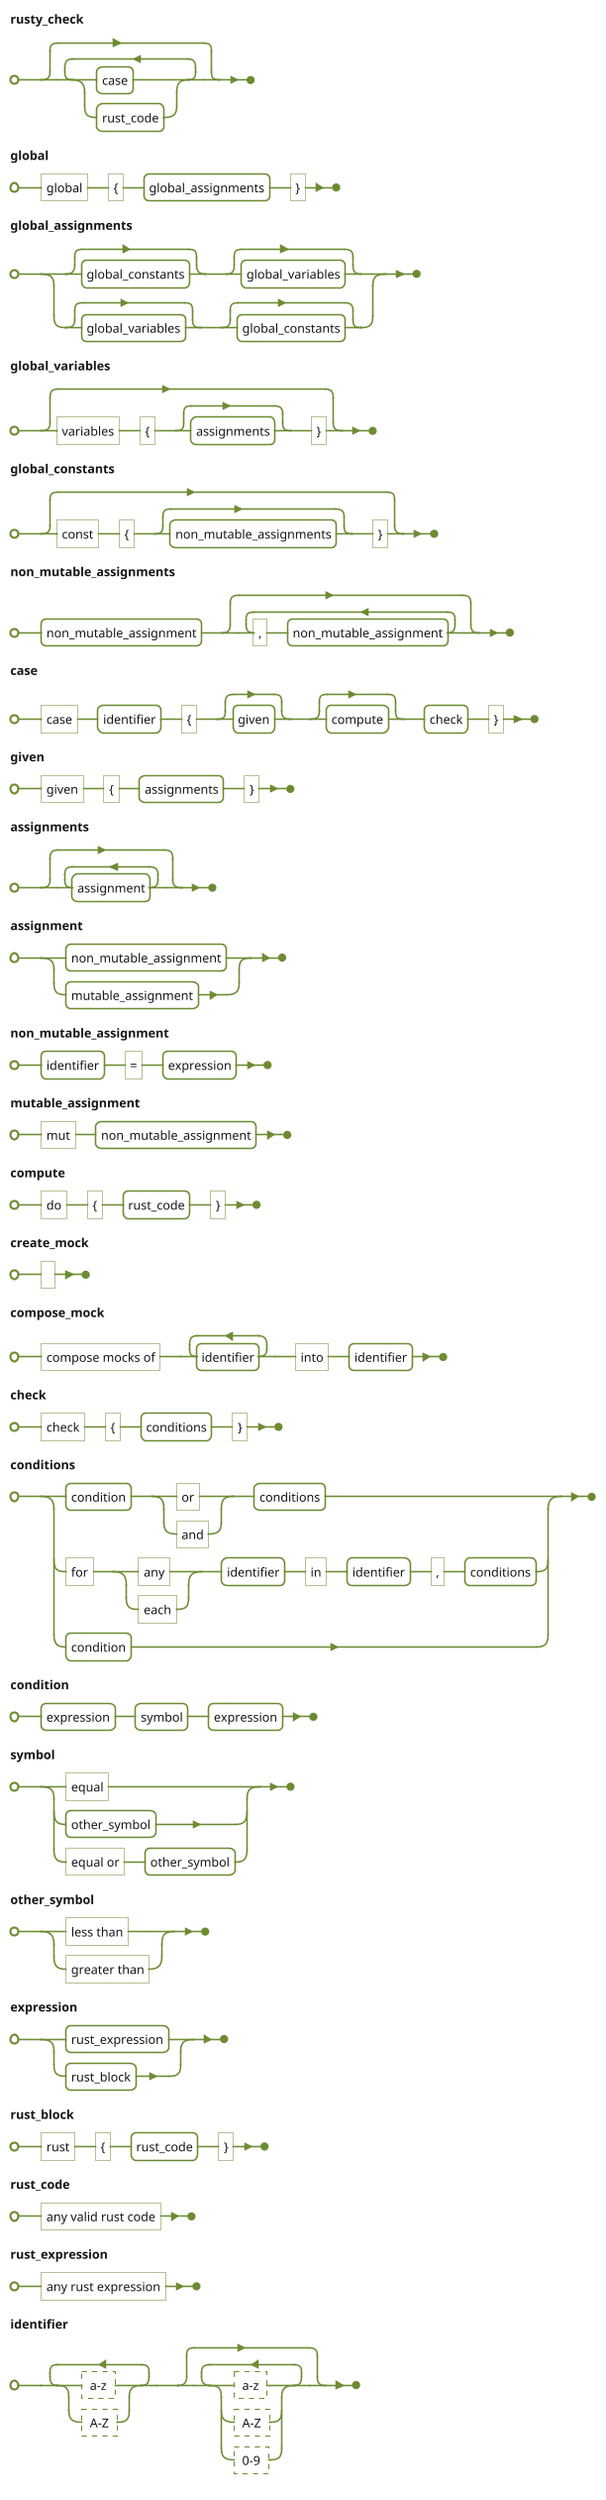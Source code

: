 @startebnf
!theme hacker
skinparam backgroundColor white
rusty_check = {case | rust_code};
global = "global", "{", global_assignments ,"}";
global_assignments = [global_constants], [global_variables] | [global_variables], [global_constants];
global_variables = ["variables", "{", [assignments], "}"]; 
global_constants = ["const", "{", [non_mutable_assignments], "}"];
non_mutable_assignments = non_mutable_assignment, {",", non_mutable_assignment};

case = "case", identifier, "{", [given], [compute], check, "}";

given = "given", "{", assignments, "}";
assignments = {assignment};
assignment = non_mutable_assignment 
            | mutable_assignment;
non_mutable_assignment = identifier, "=", expression;
mutable_assignment = "mut", non_mutable_assignment;
compute = "do", "{", rust_code, "}";
create_mock = " ";
compose_mock = "compose mocks of", {identifier}-, "into", identifier;

check = "check", "{", conditions, "}";
conditions = condition, ("or" | "and" ), conditions
             | "for", ("any"|"each"), identifier, "in", identifier, ",", conditions
             | condition;
condition = expression, symbol, expression;
symbol = "equal"
         | other_symbol
         | "equal or", other_symbol;
other_symbol = "less than"
               | "greater than";

expression = rust_expression 
             | rust_block;
rust_block = "rust", "{", rust_code, "}";
rust_code = "any valid rust code";
rust_expression = "any rust expression";
identifier = {? a-z ? | ? A-Z ?}-, {(? a-z ? | ? A-Z ? | ? 0-9 ?)};
@endebnf